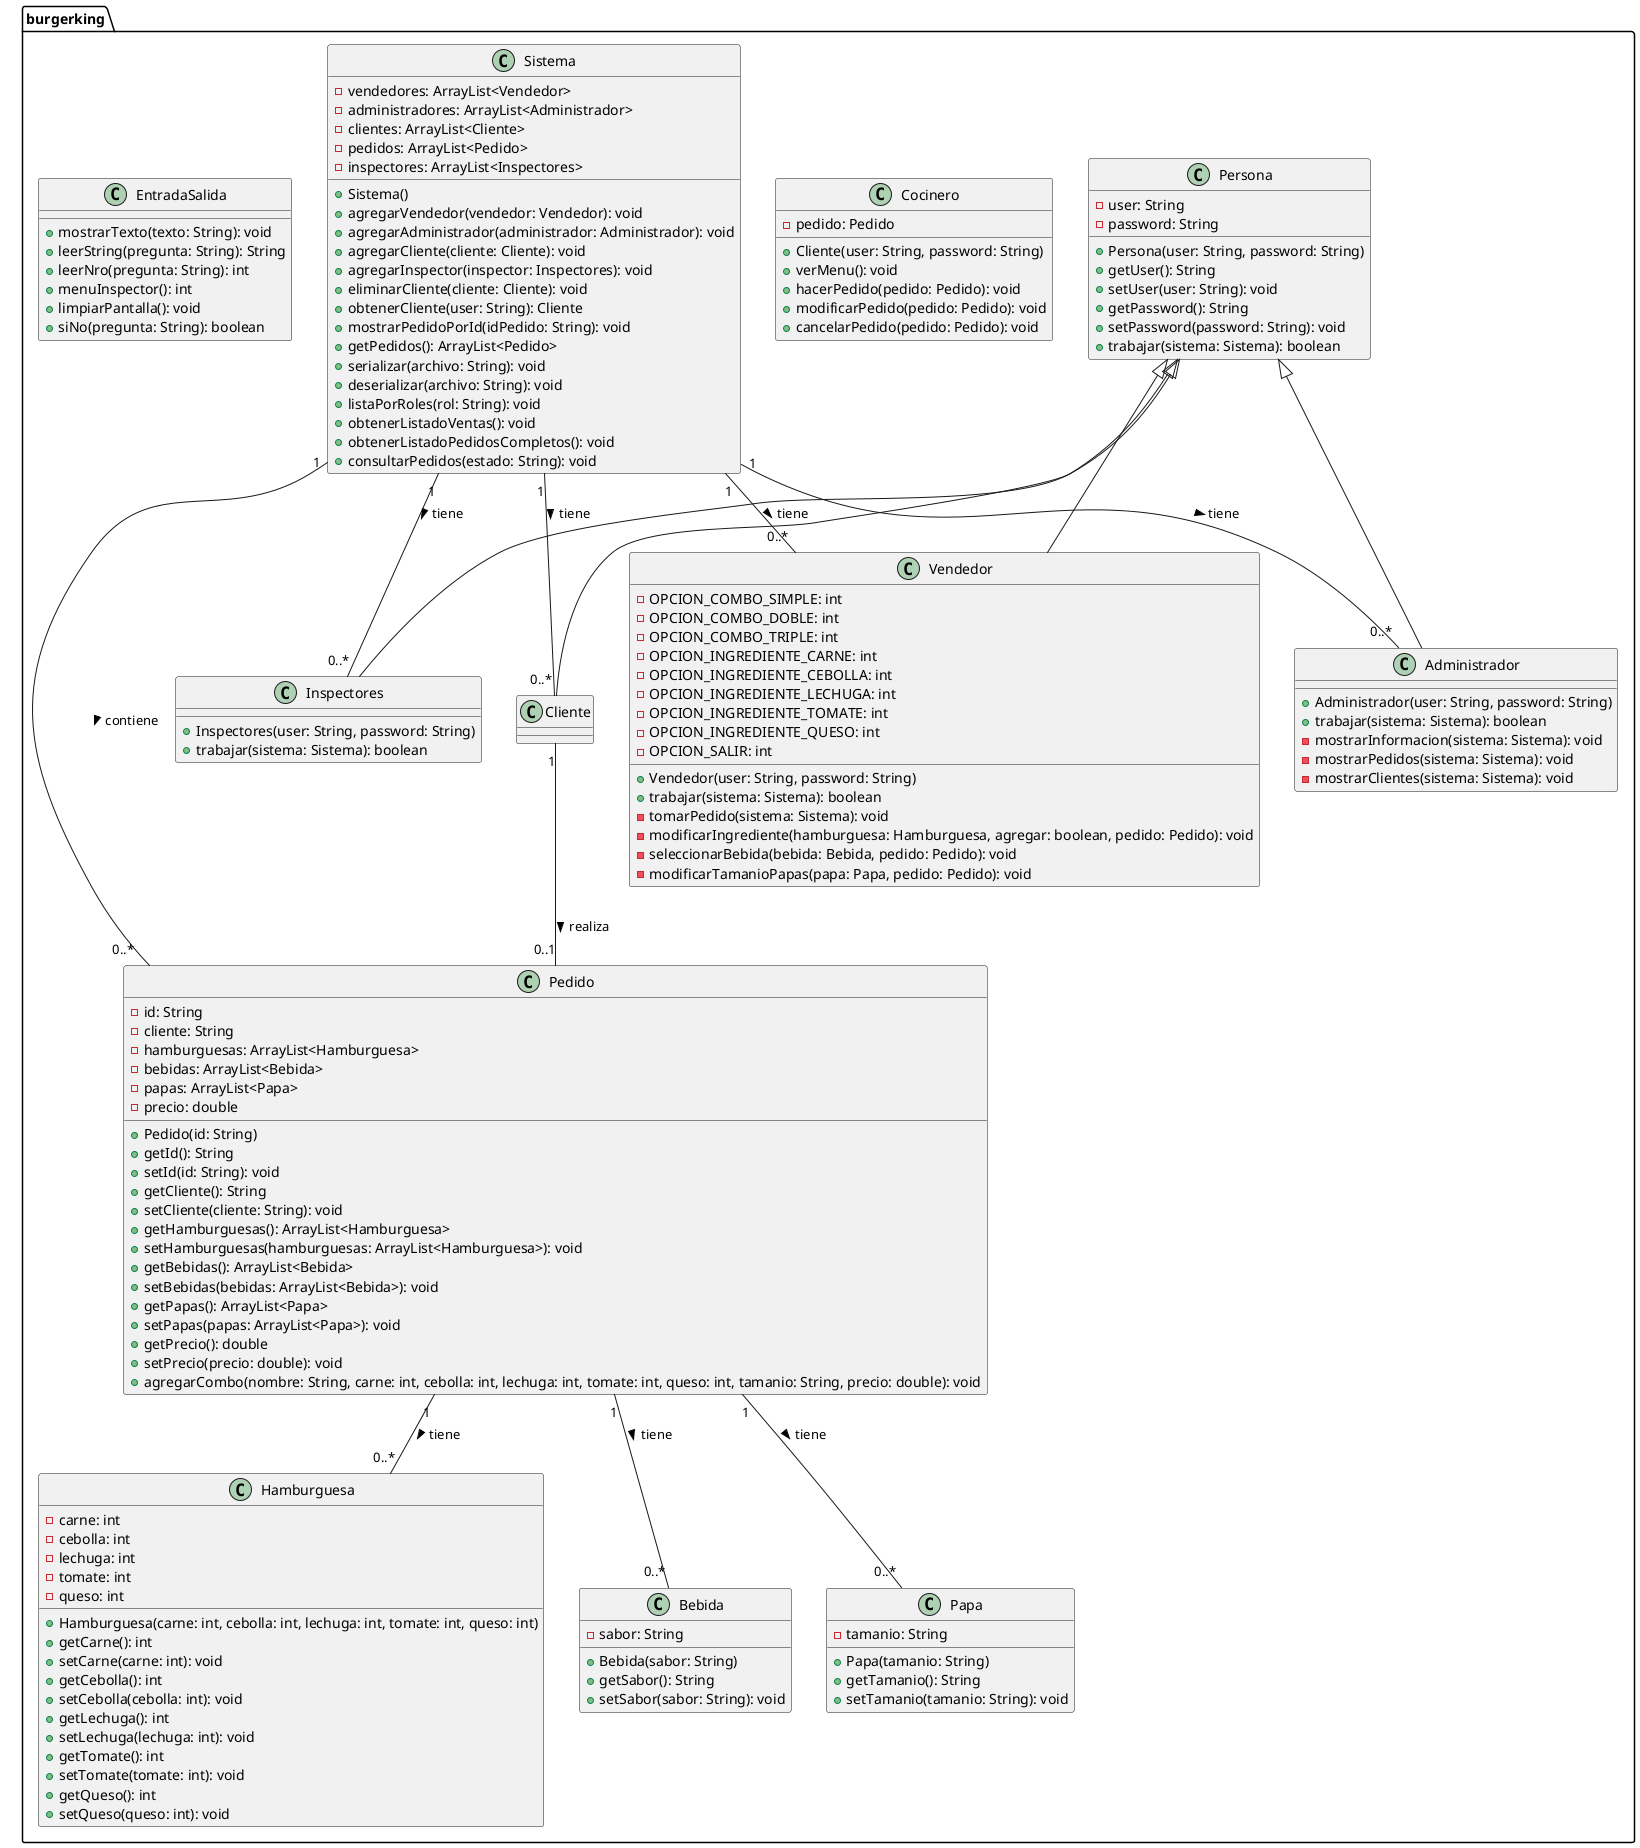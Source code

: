 @startuml

package burgerking {
    
    class Persona {
        - user: String
        - password: String
        
        + Persona(user: String, password: String)
        + getUser(): String
        + setUser(user: String): void
        + getPassword(): String
        + setPassword(password: String): void
        + trabajar(sistema: Sistema): boolean
    }

    class Vendedor {
        - OPCION_COMBO_SIMPLE: int
        - OPCION_COMBO_DOBLE: int
        - OPCION_COMBO_TRIPLE: int
        - OPCION_INGREDIENTE_CARNE: int
        - OPCION_INGREDIENTE_CEBOLLA: int
        - OPCION_INGREDIENTE_LECHUGA: int
        - OPCION_INGREDIENTE_TOMATE: int
        - OPCION_INGREDIENTE_QUESO: int
        - OPCION_SALIR: int
        
        + Vendedor(user: String, password: String)
        + trabajar(sistema: Sistema): boolean
        - tomarPedido(sistema: Sistema): void
        - modificarIngrediente(hamburguesa: Hamburguesa, agregar: boolean, pedido: Pedido): void
        - seleccionarBebida(bebida: Bebida, pedido: Pedido): void
        - modificarTamanioPapas(papa: Papa, pedido: Pedido): void
    }

    class Administrador {
        + Administrador(user: String, password: String)
        + trabajar(sistema: Sistema): boolean
        - mostrarInformacion(sistema: Sistema): void
        - mostrarPedidos(sistema: Sistema): void
        - mostrarClientes(sistema: Sistema): void
    }

    class Cocinero {
        - pedido: Pedido
        
        + Cliente(user: String, password: String)
        + verMenu(): void
        + hacerPedido(pedido: Pedido): void
        + modificarPedido(pedido: Pedido): void
        + cancelarPedido(pedido: Pedido): void
    }

    class Inspectores {
        + Inspectores(user: String, password: String)
        + trabajar(sistema: Sistema): boolean
    }

    class Sistema {
        - vendedores: ArrayList<Vendedor>
        - administradores: ArrayList<Administrador>
        - clientes: ArrayList<Cliente>
        - pedidos: ArrayList<Pedido>
        - inspectores: ArrayList<Inspectores>
        
        + Sistema()
        + agregarVendedor(vendedor: Vendedor): void
        + agregarAdministrador(administrador: Administrador): void
        + agregarCliente(cliente: Cliente): void
        + agregarInspector(inspector: Inspectores): void
        + eliminarCliente(cliente: Cliente): void
        + obtenerCliente(user: String): Cliente
        + mostrarPedidoPorId(idPedido: String): void
        + getPedidos(): ArrayList<Pedido>
        + serializar(archivo: String): void
        + deserializar(archivo: String): void
        + listaPorRoles(rol: String): void
        + obtenerListadoVentas(): void
        + obtenerListadoPedidosCompletos(): void
        + consultarPedidos(estado: String): void
    }

    class Pedido {
        - id: String
        - cliente: String
        - hamburguesas: ArrayList<Hamburguesa>
        - bebidas: ArrayList<Bebida>
        - papas: ArrayList<Papa>
        - precio: double
        
        + Pedido(id: String)
        + getId(): String
        + setId(id: String): void
        + getCliente(): String
        + setCliente(cliente: String): void
        + getHamburguesas(): ArrayList<Hamburguesa>
        + setHamburguesas(hamburguesas: ArrayList<Hamburguesa>): void
        + getBebidas(): ArrayList<Bebida>
        + setBebidas(bebidas: ArrayList<Bebida>): void
        + getPapas(): ArrayList<Papa>
        + setPapas(papas: ArrayList<Papa>): void
        + getPrecio(): double
        + setPrecio(precio: double): void
        + agregarCombo(nombre: String, carne: int, cebolla: int, lechuga: int, tomate: int, queso: int, tamanio: String, precio: double): void
    }

    class Hamburguesa {
        - carne: int
        - cebolla: int
        - lechuga: int
        - tomate: int
        - queso: int
        
        + Hamburguesa(carne: int, cebolla: int, lechuga: int, tomate: int, queso: int)
        + getCarne(): int
        + setCarne(carne: int): void
        + getCebolla(): int
        + setCebolla(cebolla: int): void
        + getLechuga(): int
        + setLechuga(lechuga: int): void
        + getTomate(): int
        + setTomate(tomate: int): void
        + getQueso(): int
        + setQueso(queso: int): void
    }

    class Bebida {
        - sabor: String
        
        + Bebida(sabor: String)
        + getSabor(): String
        + setSabor(sabor: String): void
    }

    class Papa {
        - tamanio: String
        
        + Papa(tamanio: String)
        + getTamanio(): String
        + setTamanio(tamanio: String): void
    }

    class EntradaSalida {
        + mostrarTexto(texto: String): void
        + leerString(pregunta: String): String
        + leerNro(pregunta: String): int
        + menuInspector(): int
        + limpiarPantalla(): void
        + siNo(pregunta: String): boolean
    }

    ' Relaciones
    Persona <|-- Vendedor
    Persona <|-- Administrador
    Persona <|-- Cliente
    Persona <|-- Inspectores
    
    Sistema "1" -- "0..*" Vendedor : tiene >
    Sistema "1" -- "0..*" Administrador : tiene >
    Sistema "1" -- "0..*" Cliente : tiene >
    Sistema "1" -- "0..*" Inspectores : tiene >
    Sistema "1" -- "0..*" Pedido : contiene >
    Pedido "1" -- "0..*" Hamburguesa : tiene >
    Pedido "1" -- "0..*" Bebida : tiene >
    Pedido "1" -- "0..*" Papa : tiene >
    
    Cliente "1" -- "0..1" Pedido : realiza >

@enduml
